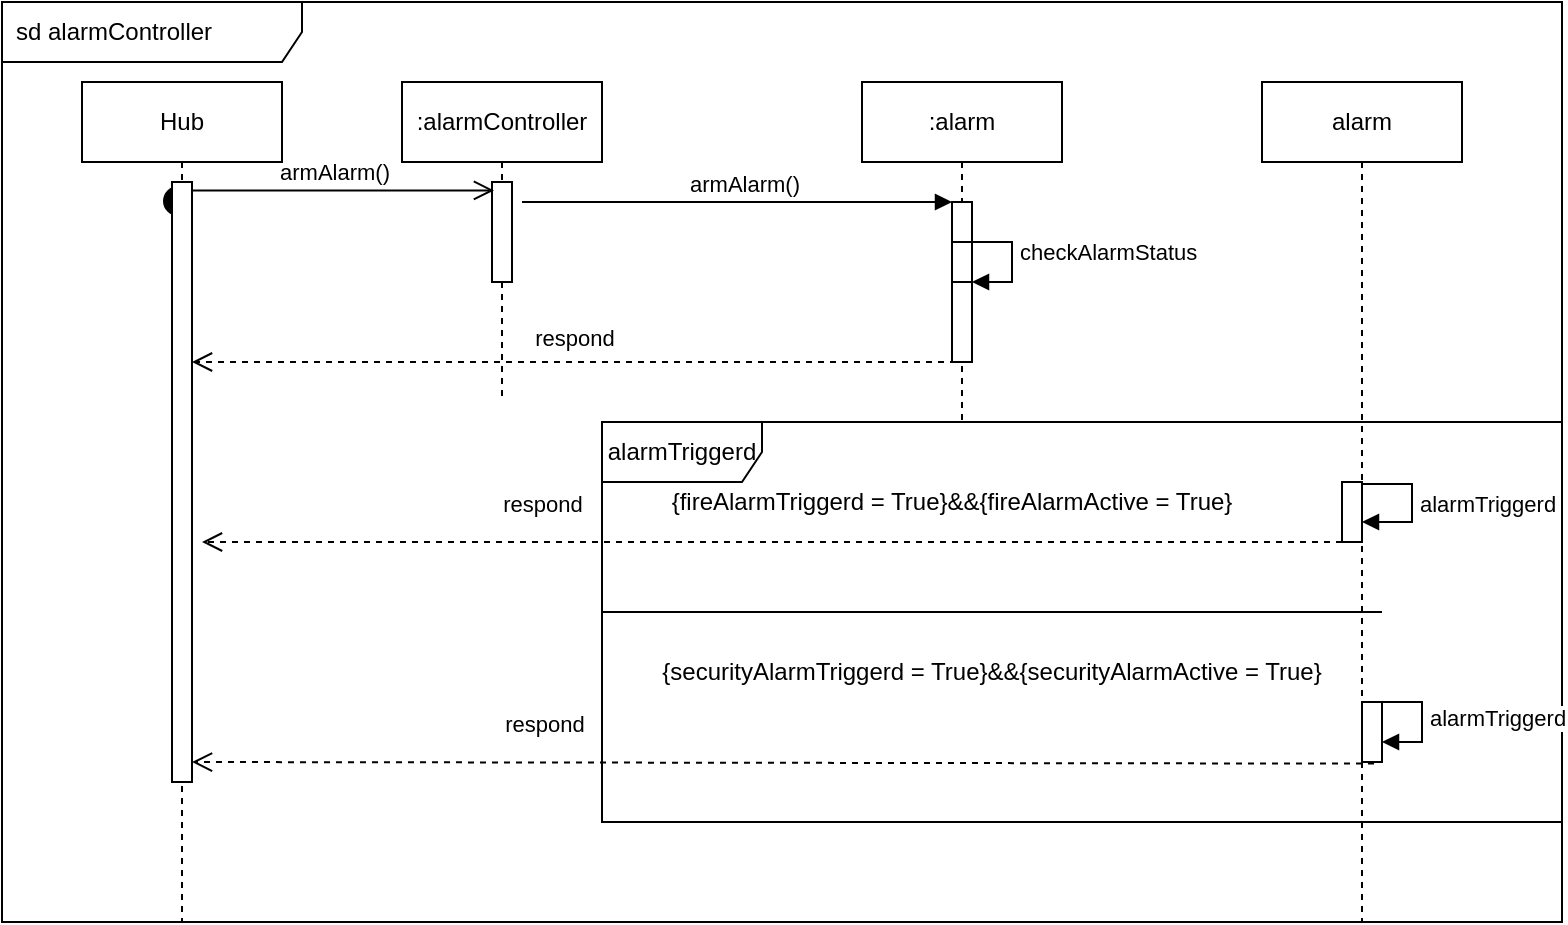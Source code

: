 <mxfile version="16.1.2" type="device"><diagram id="cOXcCb8epaz_6t2IlvND" name="Page-1"><mxGraphModel dx="2128" dy="649" grid="1" gridSize="10" guides="1" tooltips="1" connect="1" arrows="1" fold="1" page="1" pageScale="1" pageWidth="850" pageHeight="1100" math="0" shadow="0"><root><mxCell id="0"/><mxCell id="1" parent="0"/><mxCell id="evO2VoBZheqKkR0_q6Wn-1" value="sd alarmController" style="shape=umlFrame;whiteSpace=wrap;html=1;width=150;height=30;boundedLbl=1;verticalAlign=middle;align=left;spacingLeft=5;" parent="1" vertex="1"><mxGeometry x="-240" y="140" width="780" height="460" as="geometry"/></mxCell><mxCell id="evO2VoBZheqKkR0_q6Wn-2" value=":alarmController" style="shape=umlLifeline;perimeter=lifelinePerimeter;whiteSpace=wrap;html=1;container=1;collapsible=0;recursiveResize=0;outlineConnect=0;" parent="1" vertex="1"><mxGeometry x="-40" y="180" width="100" height="160" as="geometry"/></mxCell><mxCell id="evO2VoBZheqKkR0_q6Wn-4" value="armAlarm()" style="html=1;verticalAlign=bottom;endArrow=block;rounded=0;edgeStyle=orthogonalEdgeStyle;" parent="evO2VoBZheqKkR0_q6Wn-2" target="evO2VoBZheqKkR0_q6Wn-8" edge="1"><mxGeometry x="0.026" width="80" relative="1" as="geometry"><mxPoint x="60" y="60" as="sourcePoint"/><mxPoint x="140" y="50" as="targetPoint"/><Array as="points"><mxPoint x="60" y="60"/></Array><mxPoint as="offset"/></mxGeometry></mxCell><mxCell id="evO2VoBZheqKkR0_q6Wn-49" value="" style="html=1;points=[];perimeter=orthogonalPerimeter;" parent="evO2VoBZheqKkR0_q6Wn-2" vertex="1"><mxGeometry x="45" y="50" width="10" height="50" as="geometry"/></mxCell><mxCell id="evO2VoBZheqKkR0_q6Wn-7" value=":alarm" style="shape=umlLifeline;perimeter=lifelinePerimeter;whiteSpace=wrap;html=1;container=1;collapsible=0;recursiveResize=0;outlineConnect=0;" parent="1" vertex="1"><mxGeometry x="190" y="180" width="100" height="170" as="geometry"/></mxCell><mxCell id="evO2VoBZheqKkR0_q6Wn-8" value="" style="html=1;points=[];perimeter=orthogonalPerimeter;" parent="evO2VoBZheqKkR0_q6Wn-7" vertex="1"><mxGeometry x="45" y="60" width="10" height="70" as="geometry"/></mxCell><mxCell id="evO2VoBZheqKkR0_q6Wn-29" value="" style="html=1;points=[];perimeter=orthogonalPerimeter;" parent="evO2VoBZheqKkR0_q6Wn-7" vertex="1"><mxGeometry x="45" y="100" width="10" height="40" as="geometry"/></mxCell><mxCell id="evO2VoBZheqKkR0_q6Wn-30" value="checkAlarmStatus" style="edgeStyle=orthogonalEdgeStyle;html=1;align=left;spacingLeft=2;endArrow=block;rounded=0;entryX=1;entryY=0;" parent="evO2VoBZheqKkR0_q6Wn-7" target="evO2VoBZheqKkR0_q6Wn-29" edge="1"><mxGeometry relative="1" as="geometry"><mxPoint x="45" y="80" as="sourcePoint"/><Array as="points"><mxPoint x="75" y="80"/></Array></mxGeometry></mxCell><mxCell id="evO2VoBZheqKkR0_q6Wn-9" value="respond" style="html=1;verticalAlign=bottom;endArrow=open;dashed=1;endSize=8;rounded=0;edgeStyle=orthogonalEdgeStyle;" parent="1" target="evO2VoBZheqKkR0_q6Wn-26" edge="1"><mxGeometry x="-0.001" y="-3" relative="1" as="geometry"><mxPoint x="20.0" y="300" as="targetPoint"/><mxPoint as="offset"/><mxPoint x="237" y="320" as="sourcePoint"/><Array as="points"><mxPoint x="237" y="320"/></Array></mxGeometry></mxCell><mxCell id="evO2VoBZheqKkR0_q6Wn-10" value="alarmTriggerd" style="shape=umlFrame;whiteSpace=wrap;html=1;width=80;height=30;" parent="1" vertex="1"><mxGeometry x="60" y="350" width="480" height="200" as="geometry"/></mxCell><mxCell id="evO2VoBZheqKkR0_q6Wn-11" value="" style="line;strokeWidth=1;fillColor=none;align=left;verticalAlign=middle;spacingTop=-1;spacingLeft=3;spacingRight=3;rotatable=0;labelPosition=right;points=[];portConstraint=eastwest;" parent="1" vertex="1"><mxGeometry x="60" y="441" width="390" height="8" as="geometry"/></mxCell><mxCell id="evO2VoBZheqKkR0_q6Wn-12" value="{fireAlarmTriggerd = True}&amp;amp;&amp;amp;{fireAlarmActive = True}" style="text;html=1;strokeColor=none;fillColor=none;align=center;verticalAlign=middle;whiteSpace=wrap;rounded=0;" parent="1" vertex="1"><mxGeometry x="60" y="375" width="350" height="30" as="geometry"/></mxCell><mxCell id="evO2VoBZheqKkR0_q6Wn-13" value="alarm" style="shape=umlLifeline;perimeter=lifelinePerimeter;whiteSpace=wrap;html=1;container=1;collapsible=0;recursiveResize=0;outlineConnect=0;" parent="1" vertex="1"><mxGeometry x="390" y="180" width="100" height="420" as="geometry"/></mxCell><mxCell id="evO2VoBZheqKkR0_q6Wn-40" value="" style="html=1;points=[];perimeter=orthogonalPerimeter;" parent="evO2VoBZheqKkR0_q6Wn-13" vertex="1"><mxGeometry x="40" y="220" width="10" height="10" as="geometry"/></mxCell><mxCell id="evO2VoBZheqKkR0_q6Wn-41" value="alarmTriggerd" style="edgeStyle=orthogonalEdgeStyle;html=1;align=left;spacingLeft=2;endArrow=block;rounded=0;entryX=1;entryY=0;startArrow=none;" parent="evO2VoBZheqKkR0_q6Wn-13" source="evO2VoBZheqKkR0_q6Wn-42" target="evO2VoBZheqKkR0_q6Wn-40" edge="1"><mxGeometry relative="1" as="geometry"><mxPoint x="45" y="201" as="sourcePoint"/><Array as="points"><mxPoint x="75" y="201"/></Array></mxGeometry></mxCell><mxCell id="evO2VoBZheqKkR0_q6Wn-42" value="" style="html=1;points=[];perimeter=orthogonalPerimeter;" parent="evO2VoBZheqKkR0_q6Wn-13" vertex="1"><mxGeometry x="40" y="200" width="10" height="30" as="geometry"/></mxCell><mxCell id="evO2VoBZheqKkR0_q6Wn-45" value="" style="html=1;points=[];perimeter=orthogonalPerimeter;" parent="evO2VoBZheqKkR0_q6Wn-13" vertex="1"><mxGeometry x="50" y="330" width="10" height="10" as="geometry"/></mxCell><mxCell id="evO2VoBZheqKkR0_q6Wn-46" value="alarmTriggerd" style="edgeStyle=orthogonalEdgeStyle;html=1;align=left;spacingLeft=2;endArrow=block;rounded=0;entryX=1;entryY=0;" parent="evO2VoBZheqKkR0_q6Wn-13" target="evO2VoBZheqKkR0_q6Wn-45" edge="1"><mxGeometry relative="1" as="geometry"><mxPoint x="55" y="310" as="sourcePoint"/><Array as="points"><mxPoint x="80" y="310"/><mxPoint x="80" y="330"/></Array></mxGeometry></mxCell><mxCell id="evO2VoBZheqKkR0_q6Wn-47" value="" style="html=1;points=[];perimeter=orthogonalPerimeter;" parent="evO2VoBZheqKkR0_q6Wn-13" vertex="1"><mxGeometry x="50" y="310" width="10" height="30" as="geometry"/></mxCell><mxCell id="evO2VoBZheqKkR0_q6Wn-18" value="{securityAlarmTriggerd = True}&amp;amp;&amp;amp;{securityAlarmActive = True}" style="text;html=1;strokeColor=none;fillColor=none;align=center;verticalAlign=middle;whiteSpace=wrap;rounded=0;" parent="1" vertex="1"><mxGeometry x="60" y="460" width="390" height="30" as="geometry"/></mxCell><mxCell id="evO2VoBZheqKkR0_q6Wn-23" value="armAlarm()" style="html=1;verticalAlign=bottom;startArrow=circle;startFill=1;endArrow=open;startSize=6;endSize=8;rounded=0;edgeStyle=orthogonalEdgeStyle;entryX=0.1;entryY=0.01;entryDx=0;entryDy=0;entryPerimeter=0;exitX=0.3;exitY=0.005;exitDx=0;exitDy=0;exitPerimeter=0;" parent="1" source="evO2VoBZheqKkR0_q6Wn-26" edge="1"><mxGeometry width="80" relative="1" as="geometry"><mxPoint x="-110" y="234" as="sourcePoint"/><mxPoint x="6" y="234.2" as="targetPoint"/><Array as="points"><mxPoint x="-152" y="234"/></Array></mxGeometry></mxCell><mxCell id="evO2VoBZheqKkR0_q6Wn-25" value="Hub" style="shape=umlLifeline;perimeter=lifelinePerimeter;whiteSpace=wrap;html=1;container=1;collapsible=0;recursiveResize=0;outlineConnect=0;" parent="1" vertex="1"><mxGeometry x="-200" y="180" width="100" height="420" as="geometry"/></mxCell><mxCell id="evO2VoBZheqKkR0_q6Wn-26" value="" style="html=1;points=[];perimeter=orthogonalPerimeter;" parent="evO2VoBZheqKkR0_q6Wn-25" vertex="1"><mxGeometry x="45" y="50" width="10" height="300" as="geometry"/></mxCell><mxCell id="evO2VoBZheqKkR0_q6Wn-44" value="respond" style="html=1;verticalAlign=bottom;endArrow=open;dashed=1;endSize=8;rounded=0;" parent="1" source="evO2VoBZheqKkR0_q6Wn-40" edge="1"><mxGeometry x="0.404" y="-10" relative="1" as="geometry"><mxPoint x="-60" y="420" as="sourcePoint"/><mxPoint x="-140" y="410" as="targetPoint"/><mxPoint as="offset"/></mxGeometry></mxCell><mxCell id="evO2VoBZheqKkR0_q6Wn-48" value="respond" style="html=1;verticalAlign=bottom;endArrow=open;dashed=1;endSize=8;rounded=0;exitX=0.6;exitY=1.027;exitDx=0;exitDy=0;exitPerimeter=0;" parent="1" source="evO2VoBZheqKkR0_q6Wn-47" edge="1"><mxGeometry x="0.404" y="-10" relative="1" as="geometry"><mxPoint x="425" y="520" as="sourcePoint"/><mxPoint x="-145" y="520" as="targetPoint"/><mxPoint as="offset"/></mxGeometry></mxCell></root></mxGraphModel></diagram></mxfile>
